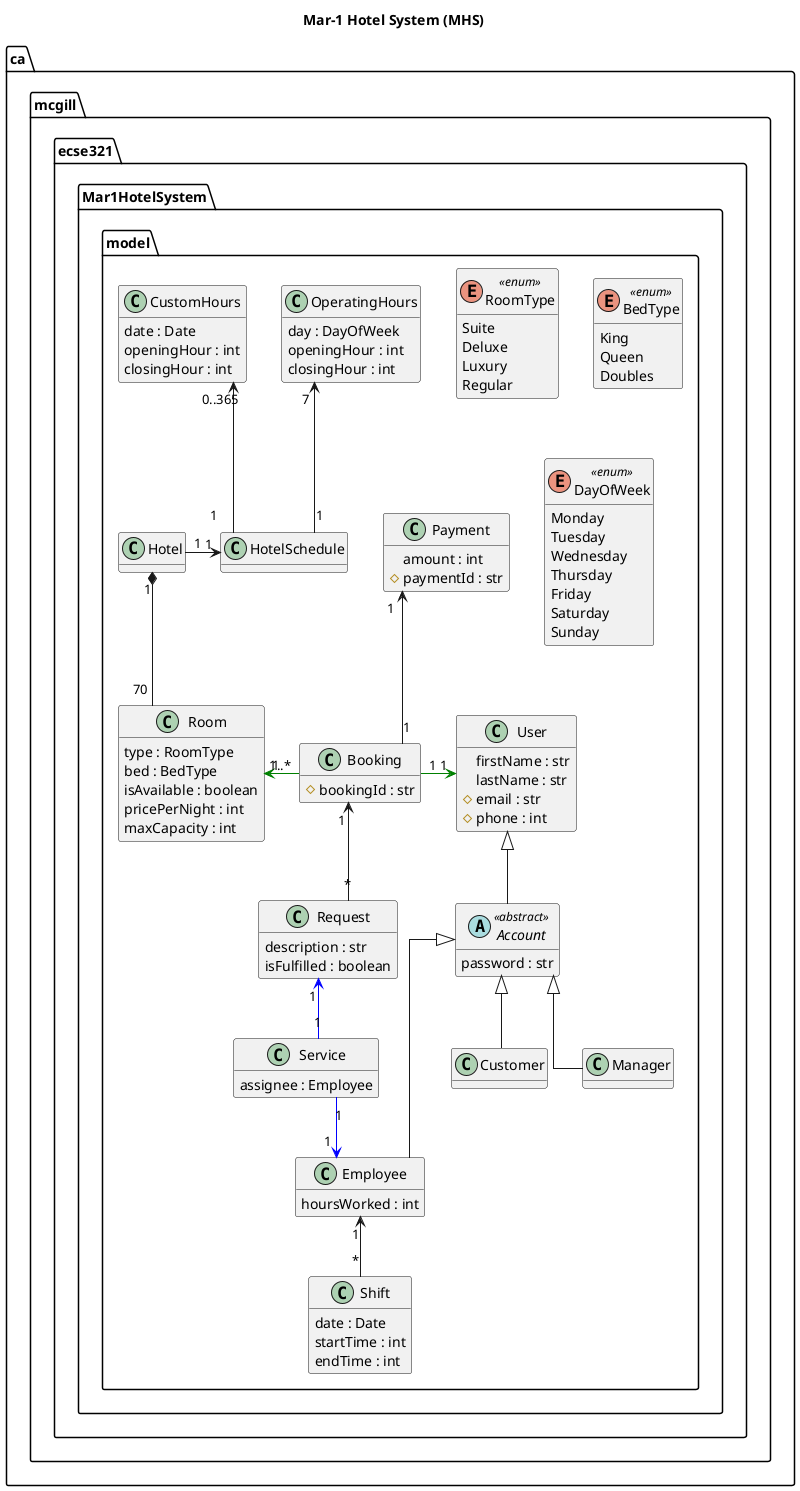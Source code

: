 @startuml DomainModel
title Mar-1 Hotel System (MHS)
skinparam linetype ortho
hide methods
top to bottom direction

package ca.mcgill.ecse321.Mar1HotelSystem.model {
    Class User {
        firstName : str
        lastName : str
        # email : str
        # phone : int
    }

    abstract Class Account <<abstract>> {
        password : str
    }
    together {
        Class Employee {
            hoursWorked : int
        }

        Class Manager {
        }

        Class Customer {
        }
    }

    ' Associations of users
    User    <|-- Account
    Account <|-- Employee
    Account <|-- Customer
    Account <|-- Manager

    ' Employees and their shifts/schedule
    Class Shift {
        date : Date
        startTime : int
        endTime : int
    }

    Shift "*" -up-> "1" Employee

    ' Room, Booking, Request, Payment
    Class Room {
        type : RoomType
        bed : BedType
        isAvailable : boolean
        pricePerNight : int
        maxCapacity : int
    }

    Room "70" -up-* "1" Hotel

    Class Booking {
        # bookingId : str
    }

    Booking "1..*" -left[#green]-> "1" Room
    Booking "1" -right[#green]-> "1" User

    Class Request {
        description : str
        isFulfilled : boolean
    }

    Request "*" -up-> "1" Booking

    Class Service {
        assignee : Employee
    }

    Service "1" -up[#blue]-> "1" Request
    Service "1" -down[#blue]-> "1" Employee

    Class Payment {
        amount : int
        # paymentId : str
    }

    Booking "1" -up-> "1" Payment

    ' Hotel, Hotel Hours of Operations

    Class Hotel

    Class HotelSchedule

    Hotel "1" -left-> "1" HotelSchedule

    Class OperatingHours {
        day : DayOfWeek
        openingHour : int
        closingHour : int
    }

    Class CustomHours {
        date : Date
        openingHour : int
        closingHour : int
    }


    HotelSchedule "1" -up-> "0..365" CustomHours
    HotelSchedule "1" -up-> "7" OperatingHours

    enum RoomType <<enum>> {
        Suite
        Deluxe
        Luxury
        Regular
    }

    enum BedType <<enum>> {
        King
        Queen
        Doubles
    }
    enum DayOfWeek <<enum>> {
        Monday
        Tuesday
        Wednesday
        Thursday
        Friday
        Saturday
        Sunday
    }
}
@enduml